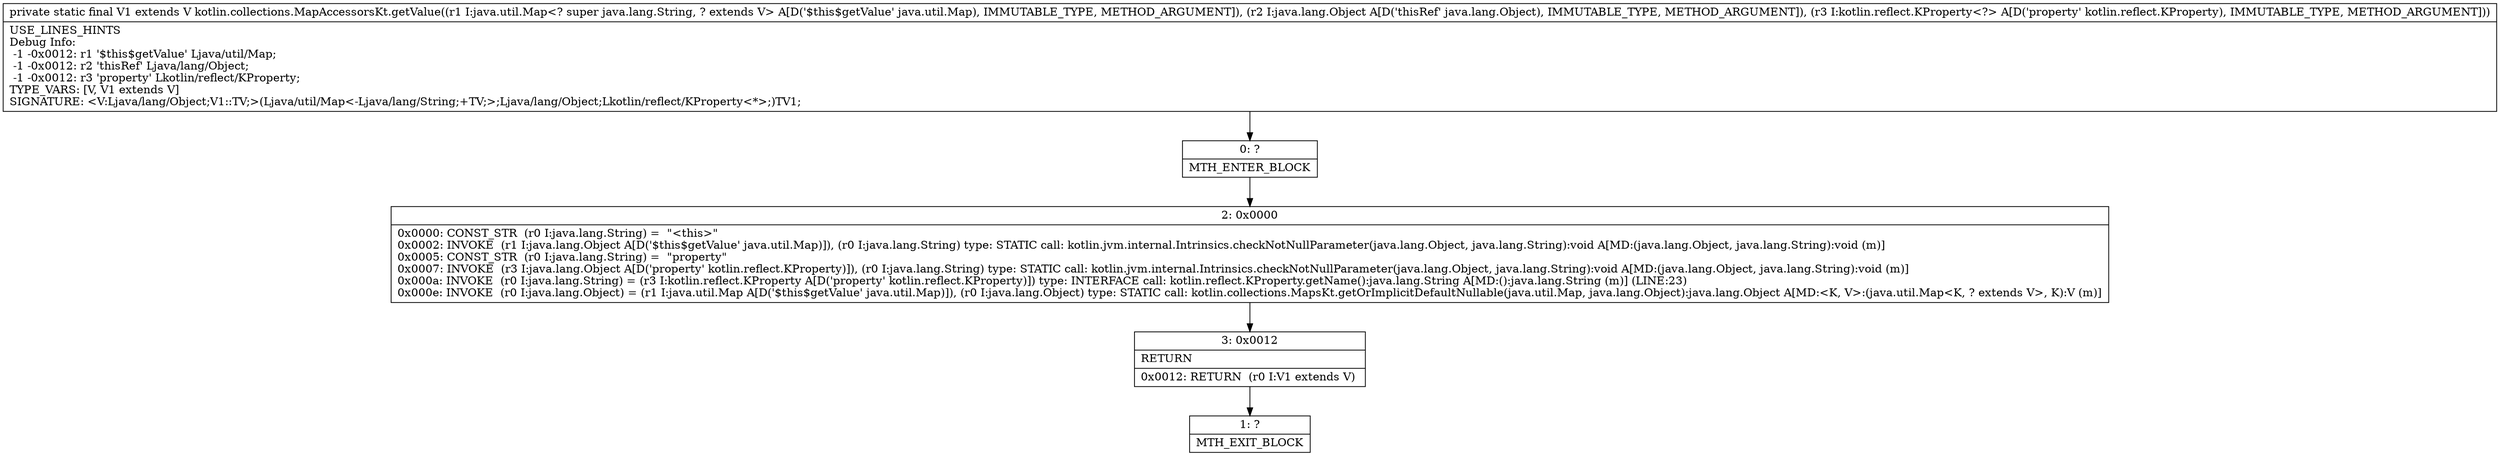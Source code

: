 digraph "CFG forkotlin.collections.MapAccessorsKt.getValue(Ljava\/util\/Map;Ljava\/lang\/Object;Lkotlin\/reflect\/KProperty;)Ljava\/lang\/Object;" {
Node_0 [shape=record,label="{0\:\ ?|MTH_ENTER_BLOCK\l}"];
Node_2 [shape=record,label="{2\:\ 0x0000|0x0000: CONST_STR  (r0 I:java.lang.String) =  \"\<this\>\" \l0x0002: INVOKE  (r1 I:java.lang.Object A[D('$this$getValue' java.util.Map)]), (r0 I:java.lang.String) type: STATIC call: kotlin.jvm.internal.Intrinsics.checkNotNullParameter(java.lang.Object, java.lang.String):void A[MD:(java.lang.Object, java.lang.String):void (m)]\l0x0005: CONST_STR  (r0 I:java.lang.String) =  \"property\" \l0x0007: INVOKE  (r3 I:java.lang.Object A[D('property' kotlin.reflect.KProperty)]), (r0 I:java.lang.String) type: STATIC call: kotlin.jvm.internal.Intrinsics.checkNotNullParameter(java.lang.Object, java.lang.String):void A[MD:(java.lang.Object, java.lang.String):void (m)]\l0x000a: INVOKE  (r0 I:java.lang.String) = (r3 I:kotlin.reflect.KProperty A[D('property' kotlin.reflect.KProperty)]) type: INTERFACE call: kotlin.reflect.KProperty.getName():java.lang.String A[MD:():java.lang.String (m)] (LINE:23)\l0x000e: INVOKE  (r0 I:java.lang.Object) = (r1 I:java.util.Map A[D('$this$getValue' java.util.Map)]), (r0 I:java.lang.Object) type: STATIC call: kotlin.collections.MapsKt.getOrImplicitDefaultNullable(java.util.Map, java.lang.Object):java.lang.Object A[MD:\<K, V\>:(java.util.Map\<K, ? extends V\>, K):V (m)]\l}"];
Node_3 [shape=record,label="{3\:\ 0x0012|RETURN\l|0x0012: RETURN  (r0 I:V1 extends V) \l}"];
Node_1 [shape=record,label="{1\:\ ?|MTH_EXIT_BLOCK\l}"];
MethodNode[shape=record,label="{private static final V1 extends V kotlin.collections.MapAccessorsKt.getValue((r1 I:java.util.Map\<? super java.lang.String, ? extends V\> A[D('$this$getValue' java.util.Map), IMMUTABLE_TYPE, METHOD_ARGUMENT]), (r2 I:java.lang.Object A[D('thisRef' java.lang.Object), IMMUTABLE_TYPE, METHOD_ARGUMENT]), (r3 I:kotlin.reflect.KProperty\<?\> A[D('property' kotlin.reflect.KProperty), IMMUTABLE_TYPE, METHOD_ARGUMENT]))  | USE_LINES_HINTS\lDebug Info:\l  \-1 \-0x0012: r1 '$this$getValue' Ljava\/util\/Map;\l  \-1 \-0x0012: r2 'thisRef' Ljava\/lang\/Object;\l  \-1 \-0x0012: r3 'property' Lkotlin\/reflect\/KProperty;\lTYPE_VARS: [V, V1 extends V]\lSIGNATURE: \<V:Ljava\/lang\/Object;V1::TV;\>(Ljava\/util\/Map\<\-Ljava\/lang\/String;+TV;\>;Ljava\/lang\/Object;Lkotlin\/reflect\/KProperty\<*\>;)TV1;\l}"];
MethodNode -> Node_0;Node_0 -> Node_2;
Node_2 -> Node_3;
Node_3 -> Node_1;
}

